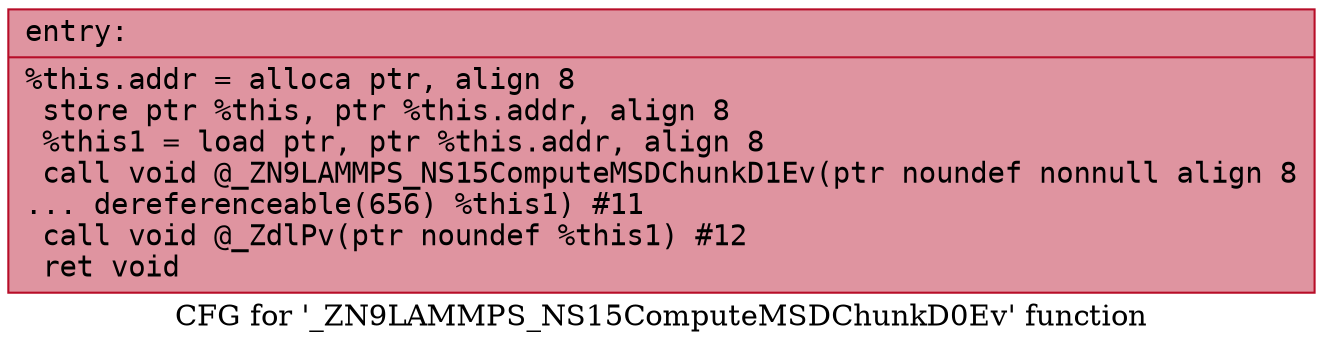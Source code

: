 digraph "CFG for '_ZN9LAMMPS_NS15ComputeMSDChunkD0Ev' function" {
	label="CFG for '_ZN9LAMMPS_NS15ComputeMSDChunkD0Ev' function";

	Node0x556270e2bfc0 [shape=record,color="#b70d28ff", style=filled, fillcolor="#b70d2870" fontname="Courier",label="{entry:\l|  %this.addr = alloca ptr, align 8\l  store ptr %this, ptr %this.addr, align 8\l  %this1 = load ptr, ptr %this.addr, align 8\l  call void @_ZN9LAMMPS_NS15ComputeMSDChunkD1Ev(ptr noundef nonnull align 8\l... dereferenceable(656) %this1) #11\l  call void @_ZdlPv(ptr noundef %this1) #12\l  ret void\l}"];
}
